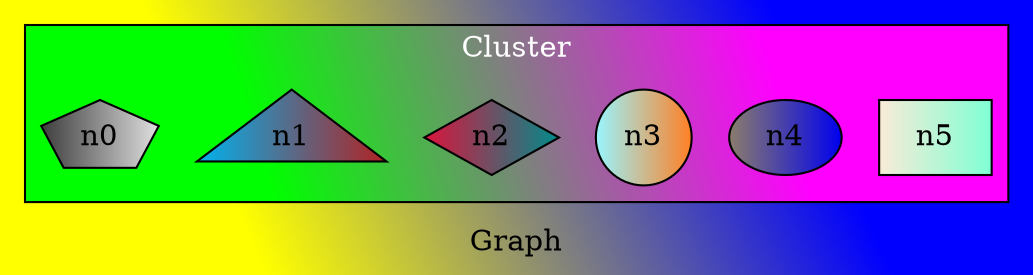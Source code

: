 /*******************************************************************************
 * Copyright (c) 2017, 2019 itemis AG and others.
 *
 * All rights reserved. This program and the accompanying materials
 * are made available under the terms of the Eclipse Public License v1.0
 * which accompanies this distribution, and is available at
 * http://www.eclipse.org/legal/epl-v10.html
 *
 * Contributors:
 *       Tamas Miklossy  (itemis AG) - Initial text 
 *******************************************************************************/
digraph G {
	bgcolor="yellow:blue" gradientangle=60 label="Graph"

	subgraph cluster_1 {
		style=filled fillcolor="green:magenta" label="Cluster" fontcolor="white"
		node [style=filled]
		n5 [ shape="box",fillcolor="antiquewhite:aquamarine" ]
		n4 [ shape="ellipse",fillcolor="bisque4:blue2" ]
		n3 [ shape="circle",fillcolor="cadetblue1:chocolate1" ]
		n2 [ shape="diamond",fillcolor="crimson:cyan4" ]
		n1 [ shape="triangle",fillcolor="deepskyblue2:firebrick" ]
		n0 [ shape="pentagon",fillcolor="gray24:gray88" ]
	}
}
